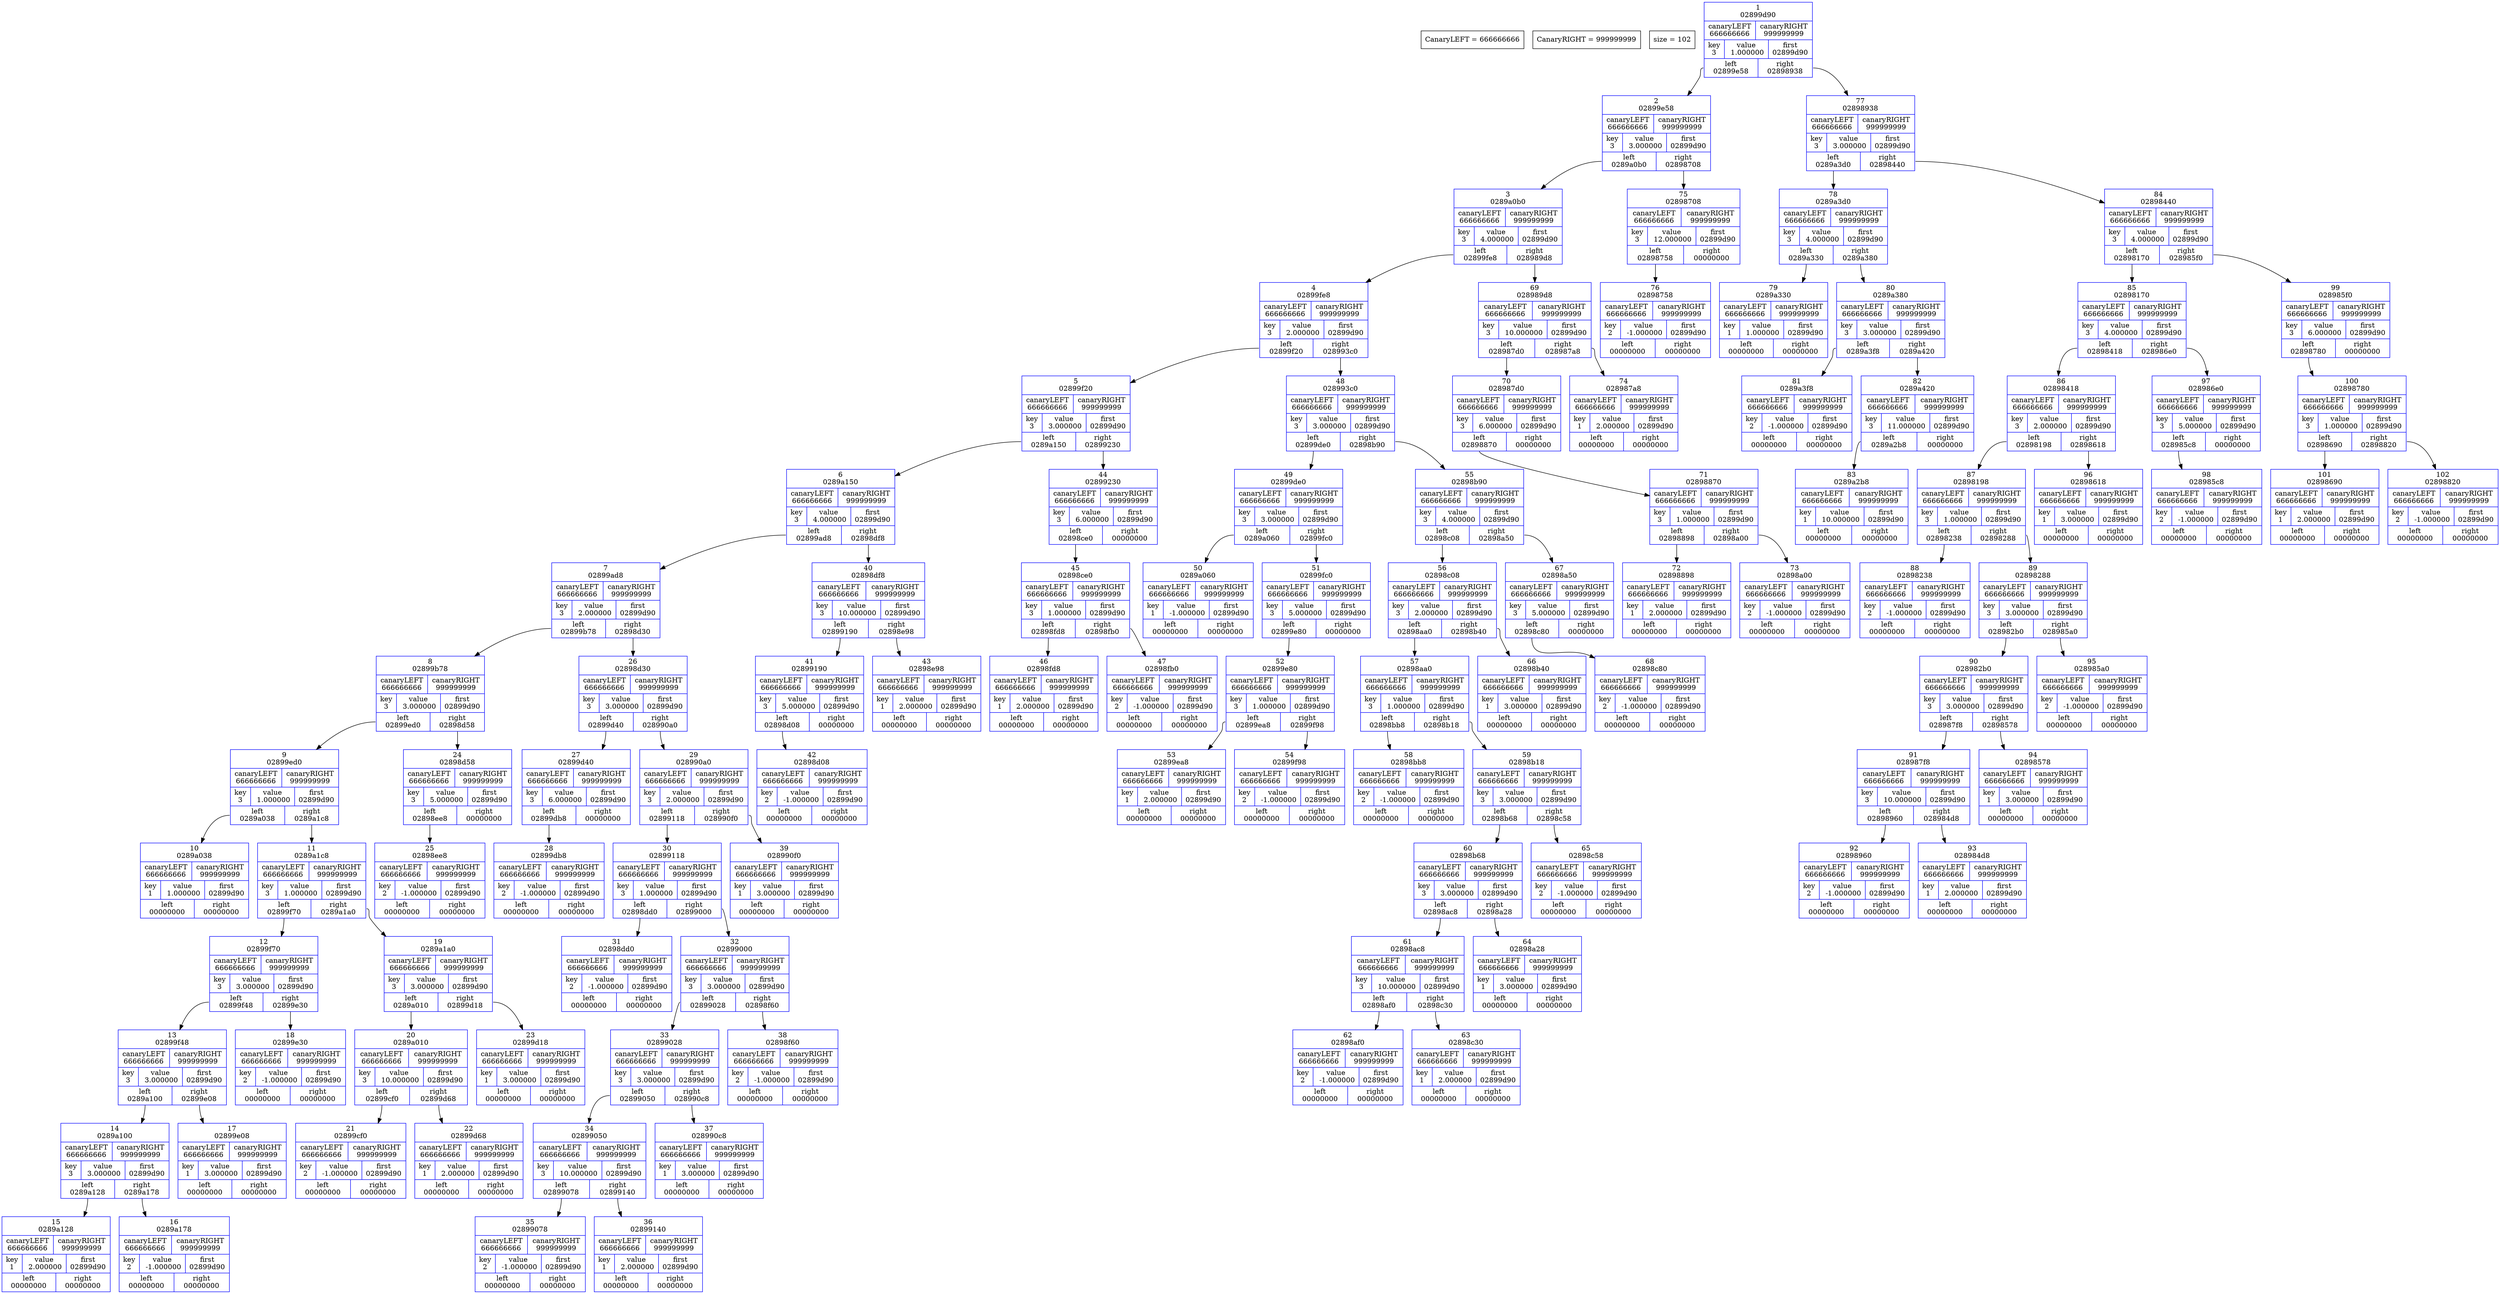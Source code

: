 digraph Tree
{
rankdir=TB
		node [ shape = "box", color = "black" ]
		edge [ color = "black" ]

	CanaryLEFT [ label = "CanaryLEFT = 666666666" ]
	CanaryRIGHT [ label = "CanaryRIGHT = 999999999" ]
	size [ label = "size = 102" ]

subgraph clust1{
rankdir = HR;
	elem1 [ shape = "record", label = "{ <pointer> 1\n02899d90|{ canaryLEFT\n666666666 | canaryRIGHT\n999999999 } |  { key\n3 | value\n  1.000000  | <first> first\n02899d90 } | { <left> left\n02899e58 | <right> right\n02898938 } }", color = "blue" ]
}

subgraph clust2{
rankdir = HR;
	elem2 [ shape = "record", label = "{ <pointer> 2\n02899e58|{ canaryLEFT\n666666666 | canaryRIGHT\n999999999 } |  { key\n3 | value\n  3.000000  | <first> first\n02899d90 } | { <left> left\n0289a0b0 | <right> right\n02898708 } }", color = "blue" ]
}

		elem1:<left> -> elem2
subgraph clust3{
rankdir = HR;
	elem3 [ shape = "record", label = "{ <pointer> 3\n0289a0b0|{ canaryLEFT\n666666666 | canaryRIGHT\n999999999 } |  { key\n3 | value\n  4.000000  | <first> first\n02899d90 } | { <left> left\n02899fe8 | <right> right\n028989d8 } }", color = "blue" ]
}

		elem2:<left> -> elem3
subgraph clust4{
rankdir = HR;
	elem4 [ shape = "record", label = "{ <pointer> 4\n02899fe8|{ canaryLEFT\n666666666 | canaryRIGHT\n999999999 } |  { key\n3 | value\n  2.000000  | <first> first\n02899d90 } | { <left> left\n02899f20 | <right> right\n028993c0 } }", color = "blue" ]
}

		elem3:<left> -> elem4
subgraph clust5{
rankdir = HR;
	elem5 [ shape = "record", label = "{ <pointer> 5\n02899f20|{ canaryLEFT\n666666666 | canaryRIGHT\n999999999 } |  { key\n3 | value\n  3.000000  | <first> first\n02899d90 } | { <left> left\n0289a150 | <right> right\n02899230 } }", color = "blue" ]
}

		elem4:<left> -> elem5
subgraph clust6{
rankdir = HR;
	elem6 [ shape = "record", label = "{ <pointer> 6\n0289a150|{ canaryLEFT\n666666666 | canaryRIGHT\n999999999 } |  { key\n3 | value\n  4.000000  | <first> first\n02899d90 } | { <left> left\n02899ad8 | <right> right\n02898df8 } }", color = "blue" ]
}

		elem5:<left> -> elem6
subgraph clust7{
rankdir = HR;
	elem7 [ shape = "record", label = "{ <pointer> 7\n02899ad8|{ canaryLEFT\n666666666 | canaryRIGHT\n999999999 } |  { key\n3 | value\n  2.000000  | <first> first\n02899d90 } | { <left> left\n02899b78 | <right> right\n02898d30 } }", color = "blue" ]
}

		elem6:<left> -> elem7
subgraph clust8{
rankdir = HR;
	elem8 [ shape = "record", label = "{ <pointer> 8\n02899b78|{ canaryLEFT\n666666666 | canaryRIGHT\n999999999 } |  { key\n3 | value\n  3.000000  | <first> first\n02899d90 } | { <left> left\n02899ed0 | <right> right\n02898d58 } }", color = "blue" ]
}

		elem7:<left> -> elem8
subgraph clust9{
rankdir = HR;
	elem9 [ shape = "record", label = "{ <pointer> 9\n02899ed0|{ canaryLEFT\n666666666 | canaryRIGHT\n999999999 } |  { key\n3 | value\n  1.000000  | <first> first\n02899d90 } | { <left> left\n0289a038 | <right> right\n0289a1c8 } }", color = "blue" ]
}

		elem8:<left> -> elem9
subgraph clust10{
rankdir = HR;
	elem10 [ shape = "record", label = "{ <pointer> 10\n0289a038|{ canaryLEFT\n666666666 | canaryRIGHT\n999999999 } |  { key\n1 | value\n  1.000000  | <first> first\n02899d90 } | { <left> left\n00000000 | <right> right\n00000000 } }", color = "blue" ]
}

		elem9:<left> -> elem10
subgraph clust11{
rankdir = HR;
	elem11 [ shape = "record", label = "{ <pointer> 11\n0289a1c8|{ canaryLEFT\n666666666 | canaryRIGHT\n999999999 } |  { key\n3 | value\n  1.000000  | <first> first\n02899d90 } | { <left> left\n02899f70 | <right> right\n0289a1a0 } }", color = "blue" ]
}

		elem9:<right> -> elem11
subgraph clust12{
rankdir = HR;
	elem12 [ shape = "record", label = "{ <pointer> 12\n02899f70|{ canaryLEFT\n666666666 | canaryRIGHT\n999999999 } |  { key\n3 | value\n  3.000000  | <first> first\n02899d90 } | { <left> left\n02899f48 | <right> right\n02899e30 } }", color = "blue" ]
}

		elem11:<left> -> elem12
subgraph clust13{
rankdir = HR;
	elem13 [ shape = "record", label = "{ <pointer> 13\n02899f48|{ canaryLEFT\n666666666 | canaryRIGHT\n999999999 } |  { key\n3 | value\n  3.000000  | <first> first\n02899d90 } | { <left> left\n0289a100 | <right> right\n02899e08 } }", color = "blue" ]
}

		elem12:<left> -> elem13
subgraph clust14{
rankdir = HR;
	elem14 [ shape = "record", label = "{ <pointer> 14\n0289a100|{ canaryLEFT\n666666666 | canaryRIGHT\n999999999 } |  { key\n3 | value\n  3.000000  | <first> first\n02899d90 } | { <left> left\n0289a128 | <right> right\n0289a178 } }", color = "blue" ]
}

		elem13:<left> -> elem14
subgraph clust15{
rankdir = HR;
	elem15 [ shape = "record", label = "{ <pointer> 15\n0289a128|{ canaryLEFT\n666666666 | canaryRIGHT\n999999999 } |  { key\n1 | value\n  2.000000  | <first> first\n02899d90 } | { <left> left\n00000000 | <right> right\n00000000 } }", color = "blue" ]
}

		elem14:<left> -> elem15
subgraph clust16{
rankdir = HR;
	elem16 [ shape = "record", label = "{ <pointer> 16\n0289a178|{ canaryLEFT\n666666666 | canaryRIGHT\n999999999 } |  { key\n2 | value\n  -1.000000  | <first> first\n02899d90 } | { <left> left\n00000000 | <right> right\n00000000 } }", color = "blue" ]
}

		elem14:<right> -> elem16
subgraph clust17{
rankdir = HR;
	elem17 [ shape = "record", label = "{ <pointer> 17\n02899e08|{ canaryLEFT\n666666666 | canaryRIGHT\n999999999 } |  { key\n1 | value\n  3.000000  | <first> first\n02899d90 } | { <left> left\n00000000 | <right> right\n00000000 } }", color = "blue" ]
}

		elem13:<right> -> elem17
subgraph clust18{
rankdir = HR;
	elem18 [ shape = "record", label = "{ <pointer> 18\n02899e30|{ canaryLEFT\n666666666 | canaryRIGHT\n999999999 } |  { key\n2 | value\n  -1.000000  | <first> first\n02899d90 } | { <left> left\n00000000 | <right> right\n00000000 } }", color = "blue" ]
}

		elem12:<right> -> elem18
subgraph clust19{
rankdir = HR;
	elem19 [ shape = "record", label = "{ <pointer> 19\n0289a1a0|{ canaryLEFT\n666666666 | canaryRIGHT\n999999999 } |  { key\n3 | value\n  3.000000  | <first> first\n02899d90 } | { <left> left\n0289a010 | <right> right\n02899d18 } }", color = "blue" ]
}

		elem11:<right> -> elem19
subgraph clust20{
rankdir = HR;
	elem20 [ shape = "record", label = "{ <pointer> 20\n0289a010|{ canaryLEFT\n666666666 | canaryRIGHT\n999999999 } |  { key\n3 | value\n  10.000000  | <first> first\n02899d90 } | { <left> left\n02899cf0 | <right> right\n02899d68 } }", color = "blue" ]
}

		elem19:<left> -> elem20
subgraph clust21{
rankdir = HR;
	elem21 [ shape = "record", label = "{ <pointer> 21\n02899cf0|{ canaryLEFT\n666666666 | canaryRIGHT\n999999999 } |  { key\n2 | value\n  -1.000000  | <first> first\n02899d90 } | { <left> left\n00000000 | <right> right\n00000000 } }", color = "blue" ]
}

		elem20:<left> -> elem21
subgraph clust22{
rankdir = HR;
	elem22 [ shape = "record", label = "{ <pointer> 22\n02899d68|{ canaryLEFT\n666666666 | canaryRIGHT\n999999999 } |  { key\n1 | value\n  2.000000  | <first> first\n02899d90 } | { <left> left\n00000000 | <right> right\n00000000 } }", color = "blue" ]
}

		elem20:<right> -> elem22
subgraph clust23{
rankdir = HR;
	elem23 [ shape = "record", label = "{ <pointer> 23\n02899d18|{ canaryLEFT\n666666666 | canaryRIGHT\n999999999 } |  { key\n1 | value\n  3.000000  | <first> first\n02899d90 } | { <left> left\n00000000 | <right> right\n00000000 } }", color = "blue" ]
}

		elem19:<right> -> elem23
subgraph clust24{
rankdir = HR;
	elem24 [ shape = "record", label = "{ <pointer> 24\n02898d58|{ canaryLEFT\n666666666 | canaryRIGHT\n999999999 } |  { key\n3 | value\n  5.000000  | <first> first\n02899d90 } | { <left> left\n02898ee8 | <right> right\n00000000 } }", color = "blue" ]
}

		elem8:<right> -> elem24
subgraph clust25{
rankdir = HR;
	elem25 [ shape = "record", label = "{ <pointer> 25\n02898ee8|{ canaryLEFT\n666666666 | canaryRIGHT\n999999999 } |  { key\n2 | value\n  -1.000000  | <first> first\n02899d90 } | { <left> left\n00000000 | <right> right\n00000000 } }", color = "blue" ]
}

		elem24:<left> -> elem25
subgraph clust26{
rankdir = HR;
	elem26 [ shape = "record", label = "{ <pointer> 26\n02898d30|{ canaryLEFT\n666666666 | canaryRIGHT\n999999999 } |  { key\n3 | value\n  3.000000  | <first> first\n02899d90 } | { <left> left\n02899d40 | <right> right\n028990a0 } }", color = "blue" ]
}

		elem7:<right> -> elem26
subgraph clust27{
rankdir = HR;
	elem27 [ shape = "record", label = "{ <pointer> 27\n02899d40|{ canaryLEFT\n666666666 | canaryRIGHT\n999999999 } |  { key\n3 | value\n  6.000000  | <first> first\n02899d90 } | { <left> left\n02899db8 | <right> right\n00000000 } }", color = "blue" ]
}

		elem26:<left> -> elem27
subgraph clust28{
rankdir = HR;
	elem28 [ shape = "record", label = "{ <pointer> 28\n02899db8|{ canaryLEFT\n666666666 | canaryRIGHT\n999999999 } |  { key\n2 | value\n  -1.000000  | <first> first\n02899d90 } | { <left> left\n00000000 | <right> right\n00000000 } }", color = "blue" ]
}

		elem27:<left> -> elem28
subgraph clust29{
rankdir = HR;
	elem29 [ shape = "record", label = "{ <pointer> 29\n028990a0|{ canaryLEFT\n666666666 | canaryRIGHT\n999999999 } |  { key\n3 | value\n  2.000000  | <first> first\n02899d90 } | { <left> left\n02899118 | <right> right\n028990f0 } }", color = "blue" ]
}

		elem26:<right> -> elem29
subgraph clust30{
rankdir = HR;
	elem30 [ shape = "record", label = "{ <pointer> 30\n02899118|{ canaryLEFT\n666666666 | canaryRIGHT\n999999999 } |  { key\n3 | value\n  1.000000  | <first> first\n02899d90 } | { <left> left\n02898dd0 | <right> right\n02899000 } }", color = "blue" ]
}

		elem29:<left> -> elem30
subgraph clust31{
rankdir = HR;
	elem31 [ shape = "record", label = "{ <pointer> 31\n02898dd0|{ canaryLEFT\n666666666 | canaryRIGHT\n999999999 } |  { key\n2 | value\n  -1.000000  | <first> first\n02899d90 } | { <left> left\n00000000 | <right> right\n00000000 } }", color = "blue" ]
}

		elem30:<left> -> elem31
subgraph clust32{
rankdir = HR;
	elem32 [ shape = "record", label = "{ <pointer> 32\n02899000|{ canaryLEFT\n666666666 | canaryRIGHT\n999999999 } |  { key\n3 | value\n  3.000000  | <first> first\n02899d90 } | { <left> left\n02899028 | <right> right\n02898f60 } }", color = "blue" ]
}

		elem30:<right> -> elem32
subgraph clust33{
rankdir = HR;
	elem33 [ shape = "record", label = "{ <pointer> 33\n02899028|{ canaryLEFT\n666666666 | canaryRIGHT\n999999999 } |  { key\n3 | value\n  3.000000  | <first> first\n02899d90 } | { <left> left\n02899050 | <right> right\n028990c8 } }", color = "blue" ]
}

		elem32:<left> -> elem33
subgraph clust34{
rankdir = HR;
	elem34 [ shape = "record", label = "{ <pointer> 34\n02899050|{ canaryLEFT\n666666666 | canaryRIGHT\n999999999 } |  { key\n3 | value\n  10.000000  | <first> first\n02899d90 } | { <left> left\n02899078 | <right> right\n02899140 } }", color = "blue" ]
}

		elem33:<left> -> elem34
subgraph clust35{
rankdir = HR;
	elem35 [ shape = "record", label = "{ <pointer> 35\n02899078|{ canaryLEFT\n666666666 | canaryRIGHT\n999999999 } |  { key\n2 | value\n  -1.000000  | <first> first\n02899d90 } | { <left> left\n00000000 | <right> right\n00000000 } }", color = "blue" ]
}

		elem34:<left> -> elem35
subgraph clust36{
rankdir = HR;
	elem36 [ shape = "record", label = "{ <pointer> 36\n02899140|{ canaryLEFT\n666666666 | canaryRIGHT\n999999999 } |  { key\n1 | value\n  2.000000  | <first> first\n02899d90 } | { <left> left\n00000000 | <right> right\n00000000 } }", color = "blue" ]
}

		elem34:<right> -> elem36
subgraph clust37{
rankdir = HR;
	elem37 [ shape = "record", label = "{ <pointer> 37\n028990c8|{ canaryLEFT\n666666666 | canaryRIGHT\n999999999 } |  { key\n1 | value\n  3.000000  | <first> first\n02899d90 } | { <left> left\n00000000 | <right> right\n00000000 } }", color = "blue" ]
}

		elem33:<right> -> elem37
subgraph clust38{
rankdir = HR;
	elem38 [ shape = "record", label = "{ <pointer> 38\n02898f60|{ canaryLEFT\n666666666 | canaryRIGHT\n999999999 } |  { key\n2 | value\n  -1.000000  | <first> first\n02899d90 } | { <left> left\n00000000 | <right> right\n00000000 } }", color = "blue" ]
}

		elem32:<right> -> elem38
subgraph clust39{
rankdir = HR;
	elem39 [ shape = "record", label = "{ <pointer> 39\n028990f0|{ canaryLEFT\n666666666 | canaryRIGHT\n999999999 } |  { key\n1 | value\n  3.000000  | <first> first\n02899d90 } | { <left> left\n00000000 | <right> right\n00000000 } }", color = "blue" ]
}

		elem29:<right> -> elem39
subgraph clust40{
rankdir = HR;
	elem40 [ shape = "record", label = "{ <pointer> 40\n02898df8|{ canaryLEFT\n666666666 | canaryRIGHT\n999999999 } |  { key\n3 | value\n  10.000000  | <first> first\n02899d90 } | { <left> left\n02899190 | <right> right\n02898e98 } }", color = "blue" ]
}

		elem6:<right> -> elem40
subgraph clust41{
rankdir = HR;
	elem41 [ shape = "record", label = "{ <pointer> 41\n02899190|{ canaryLEFT\n666666666 | canaryRIGHT\n999999999 } |  { key\n3 | value\n  5.000000  | <first> first\n02899d90 } | { <left> left\n02898d08 | <right> right\n00000000 } }", color = "blue" ]
}

		elem40:<left> -> elem41
subgraph clust42{
rankdir = HR;
	elem42 [ shape = "record", label = "{ <pointer> 42\n02898d08|{ canaryLEFT\n666666666 | canaryRIGHT\n999999999 } |  { key\n2 | value\n  -1.000000  | <first> first\n02899d90 } | { <left> left\n00000000 | <right> right\n00000000 } }", color = "blue" ]
}

		elem41:<left> -> elem42
subgraph clust43{
rankdir = HR;
	elem43 [ shape = "record", label = "{ <pointer> 43\n02898e98|{ canaryLEFT\n666666666 | canaryRIGHT\n999999999 } |  { key\n1 | value\n  2.000000  | <first> first\n02899d90 } | { <left> left\n00000000 | <right> right\n00000000 } }", color = "blue" ]
}

		elem40:<right> -> elem43
subgraph clust44{
rankdir = HR;
	elem44 [ shape = "record", label = "{ <pointer> 44\n02899230|{ canaryLEFT\n666666666 | canaryRIGHT\n999999999 } |  { key\n3 | value\n  6.000000  | <first> first\n02899d90 } | { <left> left\n02898ce0 | <right> right\n00000000 } }", color = "blue" ]
}

		elem5:<right> -> elem44
subgraph clust45{
rankdir = HR;
	elem45 [ shape = "record", label = "{ <pointer> 45\n02898ce0|{ canaryLEFT\n666666666 | canaryRIGHT\n999999999 } |  { key\n3 | value\n  1.000000  | <first> first\n02899d90 } | { <left> left\n02898fd8 | <right> right\n02898fb0 } }", color = "blue" ]
}

		elem44:<left> -> elem45
subgraph clust46{
rankdir = HR;
	elem46 [ shape = "record", label = "{ <pointer> 46\n02898fd8|{ canaryLEFT\n666666666 | canaryRIGHT\n999999999 } |  { key\n1 | value\n  2.000000  | <first> first\n02899d90 } | { <left> left\n00000000 | <right> right\n00000000 } }", color = "blue" ]
}

		elem45:<left> -> elem46
subgraph clust47{
rankdir = HR;
	elem47 [ shape = "record", label = "{ <pointer> 47\n02898fb0|{ canaryLEFT\n666666666 | canaryRIGHT\n999999999 } |  { key\n2 | value\n  -1.000000  | <first> first\n02899d90 } | { <left> left\n00000000 | <right> right\n00000000 } }", color = "blue" ]
}

		elem45:<right> -> elem47
subgraph clust48{
rankdir = HR;
	elem48 [ shape = "record", label = "{ <pointer> 48\n028993c0|{ canaryLEFT\n666666666 | canaryRIGHT\n999999999 } |  { key\n3 | value\n  3.000000  | <first> first\n02899d90 } | { <left> left\n02899de0 | <right> right\n02898b90 } }", color = "blue" ]
}

		elem4:<right> -> elem48
subgraph clust49{
rankdir = HR;
	elem49 [ shape = "record", label = "{ <pointer> 49\n02899de0|{ canaryLEFT\n666666666 | canaryRIGHT\n999999999 } |  { key\n3 | value\n  3.000000  | <first> first\n02899d90 } | { <left> left\n0289a060 | <right> right\n02899fc0 } }", color = "blue" ]
}

		elem48:<left> -> elem49
subgraph clust50{
rankdir = HR;
	elem50 [ shape = "record", label = "{ <pointer> 50\n0289a060|{ canaryLEFT\n666666666 | canaryRIGHT\n999999999 } |  { key\n1 | value\n  -1.000000  | <first> first\n02899d90 } | { <left> left\n00000000 | <right> right\n00000000 } }", color = "blue" ]
}

		elem49:<left> -> elem50
subgraph clust51{
rankdir = HR;
	elem51 [ shape = "record", label = "{ <pointer> 51\n02899fc0|{ canaryLEFT\n666666666 | canaryRIGHT\n999999999 } |  { key\n3 | value\n  5.000000  | <first> first\n02899d90 } | { <left> left\n02899e80 | <right> right\n00000000 } }", color = "blue" ]
}

		elem49:<right> -> elem51
subgraph clust52{
rankdir = HR;
	elem52 [ shape = "record", label = "{ <pointer> 52\n02899e80|{ canaryLEFT\n666666666 | canaryRIGHT\n999999999 } |  { key\n3 | value\n  1.000000  | <first> first\n02899d90 } | { <left> left\n02899ea8 | <right> right\n02899f98 } }", color = "blue" ]
}

		elem51:<left> -> elem52
subgraph clust53{
rankdir = HR;
	elem53 [ shape = "record", label = "{ <pointer> 53\n02899ea8|{ canaryLEFT\n666666666 | canaryRIGHT\n999999999 } |  { key\n1 | value\n  2.000000  | <first> first\n02899d90 } | { <left> left\n00000000 | <right> right\n00000000 } }", color = "blue" ]
}

		elem52:<left> -> elem53
subgraph clust54{
rankdir = HR;
	elem54 [ shape = "record", label = "{ <pointer> 54\n02899f98|{ canaryLEFT\n666666666 | canaryRIGHT\n999999999 } |  { key\n2 | value\n  -1.000000  | <first> first\n02899d90 } | { <left> left\n00000000 | <right> right\n00000000 } }", color = "blue" ]
}

		elem52:<right> -> elem54
subgraph clust55{
rankdir = HR;
	elem55 [ shape = "record", label = "{ <pointer> 55\n02898b90|{ canaryLEFT\n666666666 | canaryRIGHT\n999999999 } |  { key\n3 | value\n  4.000000  | <first> first\n02899d90 } | { <left> left\n02898c08 | <right> right\n02898a50 } }", color = "blue" ]
}

		elem48:<right> -> elem55
subgraph clust56{
rankdir = HR;
	elem56 [ shape = "record", label = "{ <pointer> 56\n02898c08|{ canaryLEFT\n666666666 | canaryRIGHT\n999999999 } |  { key\n3 | value\n  2.000000  | <first> first\n02899d90 } | { <left> left\n02898aa0 | <right> right\n02898b40 } }", color = "blue" ]
}

		elem55:<left> -> elem56
subgraph clust57{
rankdir = HR;
	elem57 [ shape = "record", label = "{ <pointer> 57\n02898aa0|{ canaryLEFT\n666666666 | canaryRIGHT\n999999999 } |  { key\n3 | value\n  1.000000  | <first> first\n02899d90 } | { <left> left\n02898bb8 | <right> right\n02898b18 } }", color = "blue" ]
}

		elem56:<left> -> elem57
subgraph clust58{
rankdir = HR;
	elem58 [ shape = "record", label = "{ <pointer> 58\n02898bb8|{ canaryLEFT\n666666666 | canaryRIGHT\n999999999 } |  { key\n2 | value\n  -1.000000  | <first> first\n02899d90 } | { <left> left\n00000000 | <right> right\n00000000 } }", color = "blue" ]
}

		elem57:<left> -> elem58
subgraph clust59{
rankdir = HR;
	elem59 [ shape = "record", label = "{ <pointer> 59\n02898b18|{ canaryLEFT\n666666666 | canaryRIGHT\n999999999 } |  { key\n3 | value\n  3.000000  | <first> first\n02899d90 } | { <left> left\n02898b68 | <right> right\n02898c58 } }", color = "blue" ]
}

		elem57:<right> -> elem59
subgraph clust60{
rankdir = HR;
	elem60 [ shape = "record", label = "{ <pointer> 60\n02898b68|{ canaryLEFT\n666666666 | canaryRIGHT\n999999999 } |  { key\n3 | value\n  3.000000  | <first> first\n02899d90 } | { <left> left\n02898ac8 | <right> right\n02898a28 } }", color = "blue" ]
}

		elem59:<left> -> elem60
subgraph clust61{
rankdir = HR;
	elem61 [ shape = "record", label = "{ <pointer> 61\n02898ac8|{ canaryLEFT\n666666666 | canaryRIGHT\n999999999 } |  { key\n3 | value\n  10.000000  | <first> first\n02899d90 } | { <left> left\n02898af0 | <right> right\n02898c30 } }", color = "blue" ]
}

		elem60:<left> -> elem61
subgraph clust62{
rankdir = HR;
	elem62 [ shape = "record", label = "{ <pointer> 62\n02898af0|{ canaryLEFT\n666666666 | canaryRIGHT\n999999999 } |  { key\n2 | value\n  -1.000000  | <first> first\n02899d90 } | { <left> left\n00000000 | <right> right\n00000000 } }", color = "blue" ]
}

		elem61:<left> -> elem62
subgraph clust63{
rankdir = HR;
	elem63 [ shape = "record", label = "{ <pointer> 63\n02898c30|{ canaryLEFT\n666666666 | canaryRIGHT\n999999999 } |  { key\n1 | value\n  2.000000  | <first> first\n02899d90 } | { <left> left\n00000000 | <right> right\n00000000 } }", color = "blue" ]
}

		elem61:<right> -> elem63
subgraph clust64{
rankdir = HR;
	elem64 [ shape = "record", label = "{ <pointer> 64\n02898a28|{ canaryLEFT\n666666666 | canaryRIGHT\n999999999 } |  { key\n1 | value\n  3.000000  | <first> first\n02899d90 } | { <left> left\n00000000 | <right> right\n00000000 } }", color = "blue" ]
}

		elem60:<right> -> elem64
subgraph clust65{
rankdir = HR;
	elem65 [ shape = "record", label = "{ <pointer> 65\n02898c58|{ canaryLEFT\n666666666 | canaryRIGHT\n999999999 } |  { key\n2 | value\n  -1.000000  | <first> first\n02899d90 } | { <left> left\n00000000 | <right> right\n00000000 } }", color = "blue" ]
}

		elem59:<right> -> elem65
subgraph clust66{
rankdir = HR;
	elem66 [ shape = "record", label = "{ <pointer> 66\n02898b40|{ canaryLEFT\n666666666 | canaryRIGHT\n999999999 } |  { key\n1 | value\n  3.000000  | <first> first\n02899d90 } | { <left> left\n00000000 | <right> right\n00000000 } }", color = "blue" ]
}

		elem56:<right> -> elem66
subgraph clust67{
rankdir = HR;
	elem67 [ shape = "record", label = "{ <pointer> 67\n02898a50|{ canaryLEFT\n666666666 | canaryRIGHT\n999999999 } |  { key\n3 | value\n  5.000000  | <first> first\n02899d90 } | { <left> left\n02898c80 | <right> right\n00000000 } }", color = "blue" ]
}

		elem55:<right> -> elem67
subgraph clust68{
rankdir = HR;
	elem68 [ shape = "record", label = "{ <pointer> 68\n02898c80|{ canaryLEFT\n666666666 | canaryRIGHT\n999999999 } |  { key\n2 | value\n  -1.000000  | <first> first\n02899d90 } | { <left> left\n00000000 | <right> right\n00000000 } }", color = "blue" ]
}

		elem67:<left> -> elem68
subgraph clust69{
rankdir = HR;
	elem69 [ shape = "record", label = "{ <pointer> 69\n028989d8|{ canaryLEFT\n666666666 | canaryRIGHT\n999999999 } |  { key\n3 | value\n  10.000000  | <first> first\n02899d90 } | { <left> left\n028987d0 | <right> right\n028987a8 } }", color = "blue" ]
}

		elem3:<right> -> elem69
subgraph clust70{
rankdir = HR;
	elem70 [ shape = "record", label = "{ <pointer> 70\n028987d0|{ canaryLEFT\n666666666 | canaryRIGHT\n999999999 } |  { key\n3 | value\n  6.000000  | <first> first\n02899d90 } | { <left> left\n02898870 | <right> right\n00000000 } }", color = "blue" ]
}

		elem69:<left> -> elem70
subgraph clust71{
rankdir = HR;
	elem71 [ shape = "record", label = "{ <pointer> 71\n02898870|{ canaryLEFT\n666666666 | canaryRIGHT\n999999999 } |  { key\n3 | value\n  1.000000  | <first> first\n02899d90 } | { <left> left\n02898898 | <right> right\n02898a00 } }", color = "blue" ]
}

		elem70:<left> -> elem71
subgraph clust72{
rankdir = HR;
	elem72 [ shape = "record", label = "{ <pointer> 72\n02898898|{ canaryLEFT\n666666666 | canaryRIGHT\n999999999 } |  { key\n1 | value\n  2.000000  | <first> first\n02899d90 } | { <left> left\n00000000 | <right> right\n00000000 } }", color = "blue" ]
}

		elem71:<left> -> elem72
subgraph clust73{
rankdir = HR;
	elem73 [ shape = "record", label = "{ <pointer> 73\n02898a00|{ canaryLEFT\n666666666 | canaryRIGHT\n999999999 } |  { key\n2 | value\n  -1.000000  | <first> first\n02899d90 } | { <left> left\n00000000 | <right> right\n00000000 } }", color = "blue" ]
}

		elem71:<right> -> elem73
subgraph clust74{
rankdir = HR;
	elem74 [ shape = "record", label = "{ <pointer> 74\n028987a8|{ canaryLEFT\n666666666 | canaryRIGHT\n999999999 } |  { key\n1 | value\n  2.000000  | <first> first\n02899d90 } | { <left> left\n00000000 | <right> right\n00000000 } }", color = "blue" ]
}

		elem69:<right> -> elem74
subgraph clust75{
rankdir = HR;
	elem75 [ shape = "record", label = "{ <pointer> 75\n02898708|{ canaryLEFT\n666666666 | canaryRIGHT\n999999999 } |  { key\n3 | value\n  12.000000  | <first> first\n02899d90 } | { <left> left\n02898758 | <right> right\n00000000 } }", color = "blue" ]
}

		elem2:<right> -> elem75
subgraph clust76{
rankdir = HR;
	elem76 [ shape = "record", label = "{ <pointer> 76\n02898758|{ canaryLEFT\n666666666 | canaryRIGHT\n999999999 } |  { key\n2 | value\n  -1.000000  | <first> first\n02899d90 } | { <left> left\n00000000 | <right> right\n00000000 } }", color = "blue" ]
}

		elem75:<left> -> elem76
subgraph clust77{
rankdir = HR;
	elem77 [ shape = "record", label = "{ <pointer> 77\n02898938|{ canaryLEFT\n666666666 | canaryRIGHT\n999999999 } |  { key\n3 | value\n  3.000000  | <first> first\n02899d90 } | { <left> left\n0289a3d0 | <right> right\n02898440 } }", color = "blue" ]
}

		elem1:<right> -> elem77
subgraph clust78{
rankdir = HR;
	elem78 [ shape = "record", label = "{ <pointer> 78\n0289a3d0|{ canaryLEFT\n666666666 | canaryRIGHT\n999999999 } |  { key\n3 | value\n  4.000000  | <first> first\n02899d90 } | { <left> left\n0289a330 | <right> right\n0289a380 } }", color = "blue" ]
}

		elem77:<left> -> elem78
subgraph clust79{
rankdir = HR;
	elem79 [ shape = "record", label = "{ <pointer> 79\n0289a330|{ canaryLEFT\n666666666 | canaryRIGHT\n999999999 } |  { key\n1 | value\n  1.000000  | <first> first\n02899d90 } | { <left> left\n00000000 | <right> right\n00000000 } }", color = "blue" ]
}

		elem78:<left> -> elem79
subgraph clust80{
rankdir = HR;
	elem80 [ shape = "record", label = "{ <pointer> 80\n0289a380|{ canaryLEFT\n666666666 | canaryRIGHT\n999999999 } |  { key\n3 | value\n  3.000000  | <first> first\n02899d90 } | { <left> left\n0289a3f8 | <right> right\n0289a420 } }", color = "blue" ]
}

		elem78:<right> -> elem80
subgraph clust81{
rankdir = HR;
	elem81 [ shape = "record", label = "{ <pointer> 81\n0289a3f8|{ canaryLEFT\n666666666 | canaryRIGHT\n999999999 } |  { key\n2 | value\n  -1.000000  | <first> first\n02899d90 } | { <left> left\n00000000 | <right> right\n00000000 } }", color = "blue" ]
}

		elem80:<left> -> elem81
subgraph clust82{
rankdir = HR;
	elem82 [ shape = "record", label = "{ <pointer> 82\n0289a420|{ canaryLEFT\n666666666 | canaryRIGHT\n999999999 } |  { key\n3 | value\n  11.000000  | <first> first\n02899d90 } | { <left> left\n0289a2b8 | <right> right\n00000000 } }", color = "blue" ]
}

		elem80:<right> -> elem82
subgraph clust83{
rankdir = HR;
	elem83 [ shape = "record", label = "{ <pointer> 83\n0289a2b8|{ canaryLEFT\n666666666 | canaryRIGHT\n999999999 } |  { key\n1 | value\n  10.000000  | <first> first\n02899d90 } | { <left> left\n00000000 | <right> right\n00000000 } }", color = "blue" ]
}

		elem82:<left> -> elem83
subgraph clust84{
rankdir = HR;
	elem84 [ shape = "record", label = "{ <pointer> 84\n02898440|{ canaryLEFT\n666666666 | canaryRIGHT\n999999999 } |  { key\n3 | value\n  4.000000  | <first> first\n02899d90 } | { <left> left\n02898170 | <right> right\n028985f0 } }", color = "blue" ]
}

		elem77:<right> -> elem84
subgraph clust85{
rankdir = HR;
	elem85 [ shape = "record", label = "{ <pointer> 85\n02898170|{ canaryLEFT\n666666666 | canaryRIGHT\n999999999 } |  { key\n3 | value\n  4.000000  | <first> first\n02899d90 } | { <left> left\n02898418 | <right> right\n028986e0 } }", color = "blue" ]
}

		elem84:<left> -> elem85
subgraph clust86{
rankdir = HR;
	elem86 [ shape = "record", label = "{ <pointer> 86\n02898418|{ canaryLEFT\n666666666 | canaryRIGHT\n999999999 } |  { key\n3 | value\n  2.000000  | <first> first\n02899d90 } | { <left> left\n02898198 | <right> right\n02898618 } }", color = "blue" ]
}

		elem85:<left> -> elem86
subgraph clust87{
rankdir = HR;
	elem87 [ shape = "record", label = "{ <pointer> 87\n02898198|{ canaryLEFT\n666666666 | canaryRIGHT\n999999999 } |  { key\n3 | value\n  1.000000  | <first> first\n02899d90 } | { <left> left\n02898238 | <right> right\n02898288 } }", color = "blue" ]
}

		elem86:<left> -> elem87
subgraph clust88{
rankdir = HR;
	elem88 [ shape = "record", label = "{ <pointer> 88\n02898238|{ canaryLEFT\n666666666 | canaryRIGHT\n999999999 } |  { key\n2 | value\n  -1.000000  | <first> first\n02899d90 } | { <left> left\n00000000 | <right> right\n00000000 } }", color = "blue" ]
}

		elem87:<left> -> elem88
subgraph clust89{
rankdir = HR;
	elem89 [ shape = "record", label = "{ <pointer> 89\n02898288|{ canaryLEFT\n666666666 | canaryRIGHT\n999999999 } |  { key\n3 | value\n  3.000000  | <first> first\n02899d90 } | { <left> left\n028982b0 | <right> right\n028985a0 } }", color = "blue" ]
}

		elem87:<right> -> elem89
subgraph clust90{
rankdir = HR;
	elem90 [ shape = "record", label = "{ <pointer> 90\n028982b0|{ canaryLEFT\n666666666 | canaryRIGHT\n999999999 } |  { key\n3 | value\n  3.000000  | <first> first\n02899d90 } | { <left> left\n028987f8 | <right> right\n02898578 } }", color = "blue" ]
}

		elem89:<left> -> elem90
subgraph clust91{
rankdir = HR;
	elem91 [ shape = "record", label = "{ <pointer> 91\n028987f8|{ canaryLEFT\n666666666 | canaryRIGHT\n999999999 } |  { key\n3 | value\n  10.000000  | <first> first\n02899d90 } | { <left> left\n02898960 | <right> right\n028984d8 } }", color = "blue" ]
}

		elem90:<left> -> elem91
subgraph clust92{
rankdir = HR;
	elem92 [ shape = "record", label = "{ <pointer> 92\n02898960|{ canaryLEFT\n666666666 | canaryRIGHT\n999999999 } |  { key\n2 | value\n  -1.000000  | <first> first\n02899d90 } | { <left> left\n00000000 | <right> right\n00000000 } }", color = "blue" ]
}

		elem91:<left> -> elem92
subgraph clust93{
rankdir = HR;
	elem93 [ shape = "record", label = "{ <pointer> 93\n028984d8|{ canaryLEFT\n666666666 | canaryRIGHT\n999999999 } |  { key\n1 | value\n  2.000000  | <first> first\n02899d90 } | { <left> left\n00000000 | <right> right\n00000000 } }", color = "blue" ]
}

		elem91:<right> -> elem93
subgraph clust94{
rankdir = HR;
	elem94 [ shape = "record", label = "{ <pointer> 94\n02898578|{ canaryLEFT\n666666666 | canaryRIGHT\n999999999 } |  { key\n1 | value\n  3.000000  | <first> first\n02899d90 } | { <left> left\n00000000 | <right> right\n00000000 } }", color = "blue" ]
}

		elem90:<right> -> elem94
subgraph clust95{
rankdir = HR;
	elem95 [ shape = "record", label = "{ <pointer> 95\n028985a0|{ canaryLEFT\n666666666 | canaryRIGHT\n999999999 } |  { key\n2 | value\n  -1.000000  | <first> first\n02899d90 } | { <left> left\n00000000 | <right> right\n00000000 } }", color = "blue" ]
}

		elem89:<right> -> elem95
subgraph clust96{
rankdir = HR;
	elem96 [ shape = "record", label = "{ <pointer> 96\n02898618|{ canaryLEFT\n666666666 | canaryRIGHT\n999999999 } |  { key\n1 | value\n  3.000000  | <first> first\n02899d90 } | { <left> left\n00000000 | <right> right\n00000000 } }", color = "blue" ]
}

		elem86:<right> -> elem96
subgraph clust97{
rankdir = HR;
	elem97 [ shape = "record", label = "{ <pointer> 97\n028986e0|{ canaryLEFT\n666666666 | canaryRIGHT\n999999999 } |  { key\n3 | value\n  5.000000  | <first> first\n02899d90 } | { <left> left\n028985c8 | <right> right\n00000000 } }", color = "blue" ]
}

		elem85:<right> -> elem97
subgraph clust98{
rankdir = HR;
	elem98 [ shape = "record", label = "{ <pointer> 98\n028985c8|{ canaryLEFT\n666666666 | canaryRIGHT\n999999999 } |  { key\n2 | value\n  -1.000000  | <first> first\n02899d90 } | { <left> left\n00000000 | <right> right\n00000000 } }", color = "blue" ]
}

		elem97:<left> -> elem98
subgraph clust99{
rankdir = HR;
	elem99 [ shape = "record", label = "{ <pointer> 99\n028985f0|{ canaryLEFT\n666666666 | canaryRIGHT\n999999999 } |  { key\n3 | value\n  6.000000  | <first> first\n02899d90 } | { <left> left\n02898780 | <right> right\n00000000 } }", color = "blue" ]
}

		elem84:<right> -> elem99
subgraph clust100{
rankdir = HR;
	elem100 [ shape = "record", label = "{ <pointer> 100\n02898780|{ canaryLEFT\n666666666 | canaryRIGHT\n999999999 } |  { key\n3 | value\n  1.000000  | <first> first\n02899d90 } | { <left> left\n02898690 | <right> right\n02898820 } }", color = "blue" ]
}

		elem99:<left> -> elem100
subgraph clust101{
rankdir = HR;
	elem101 [ shape = "record", label = "{ <pointer> 101\n02898690|{ canaryLEFT\n666666666 | canaryRIGHT\n999999999 } |  { key\n1 | value\n  2.000000  | <first> first\n02899d90 } | { <left> left\n00000000 | <right> right\n00000000 } }", color = "blue" ]
}

		elem100:<left> -> elem101
subgraph clust102{
rankdir = HR;
	elem102 [ shape = "record", label = "{ <pointer> 102\n02898820|{ canaryLEFT\n666666666 | canaryRIGHT\n999999999 } |  { key\n2 | value\n  -1.000000  | <first> first\n02899d90 } | { <left> left\n00000000 | <right> right\n00000000 } }", color = "blue" ]
}

		elem100:<right> -> elem102
}
